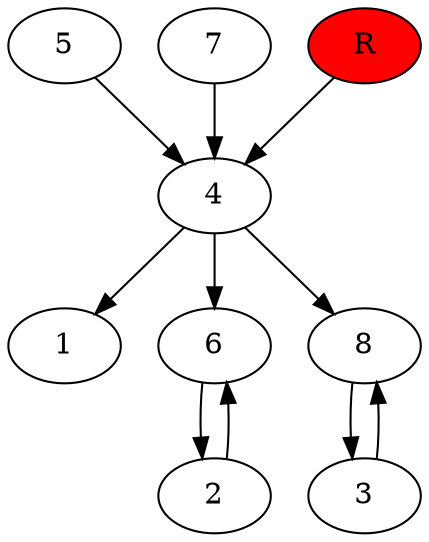 digraph prb14211 {
	1
	2
	3
	4
	5
	6
	7
	8
	R [fillcolor="#ff0000" style=filled]
	2 -> 6
	3 -> 8
	4 -> 1
	4 -> 6
	4 -> 8
	5 -> 4
	6 -> 2
	7 -> 4
	8 -> 3
	R -> 4
}
